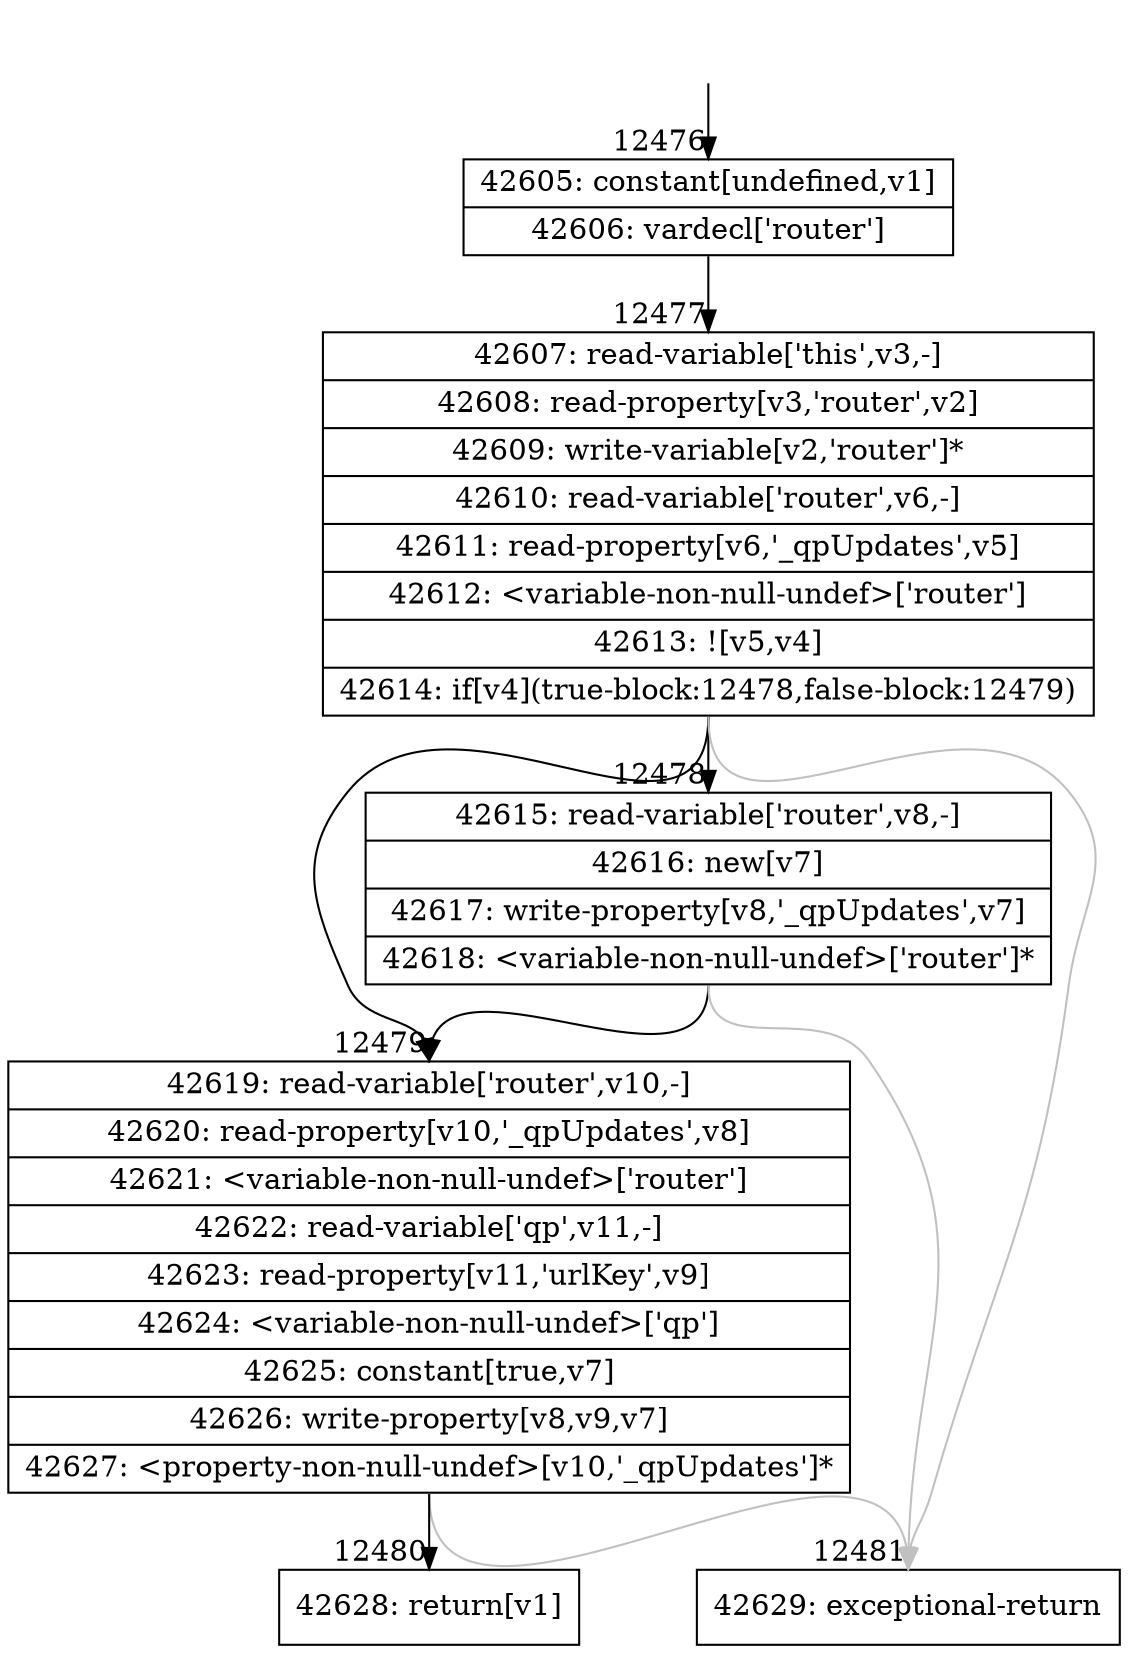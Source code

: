 digraph {
rankdir="TD"
BB_entry1037[shape=none,label=""];
BB_entry1037 -> BB12476 [tailport=s, headport=n, headlabel="    12476"]
BB12476 [shape=record label="{42605: constant[undefined,v1]|42606: vardecl['router']}" ] 
BB12476 -> BB12477 [tailport=s, headport=n, headlabel="      12477"]
BB12477 [shape=record label="{42607: read-variable['this',v3,-]|42608: read-property[v3,'router',v2]|42609: write-variable[v2,'router']*|42610: read-variable['router',v6,-]|42611: read-property[v6,'_qpUpdates',v5]|42612: \<variable-non-null-undef\>['router']|42613: ![v5,v4]|42614: if[v4](true-block:12478,false-block:12479)}" ] 
BB12477 -> BB12478 [tailport=s, headport=n, headlabel="      12478"]
BB12477 -> BB12479 [tailport=s, headport=n, headlabel="      12479"]
BB12477 -> BB12481 [tailport=s, headport=n, color=gray, headlabel="      12481"]
BB12478 [shape=record label="{42615: read-variable['router',v8,-]|42616: new[v7]|42617: write-property[v8,'_qpUpdates',v7]|42618: \<variable-non-null-undef\>['router']*}" ] 
BB12478 -> BB12479 [tailport=s, headport=n]
BB12478 -> BB12481 [tailport=s, headport=n, color=gray]
BB12479 [shape=record label="{42619: read-variable['router',v10,-]|42620: read-property[v10,'_qpUpdates',v8]|42621: \<variable-non-null-undef\>['router']|42622: read-variable['qp',v11,-]|42623: read-property[v11,'urlKey',v9]|42624: \<variable-non-null-undef\>['qp']|42625: constant[true,v7]|42626: write-property[v8,v9,v7]|42627: \<property-non-null-undef\>[v10,'_qpUpdates']*}" ] 
BB12479 -> BB12480 [tailport=s, headport=n, headlabel="      12480"]
BB12479 -> BB12481 [tailport=s, headport=n, color=gray]
BB12480 [shape=record label="{42628: return[v1]}" ] 
BB12481 [shape=record label="{42629: exceptional-return}" ] 
//#$~ 22886
}
